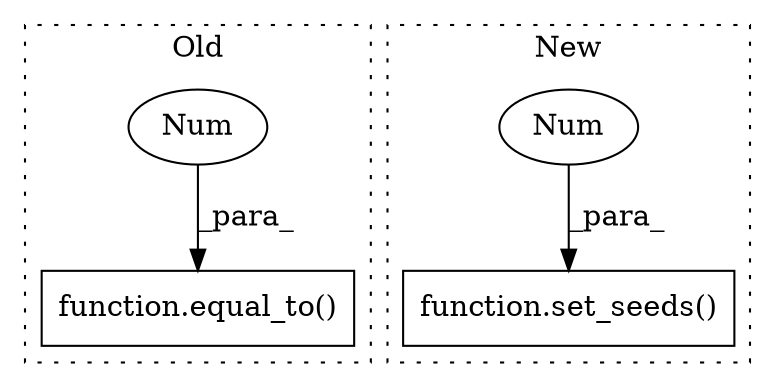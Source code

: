 digraph G {
subgraph cluster0 {
1 [label="function.equal_to()" a="75" s="1766,1776" l="9,1" shape="box"];
3 [label="Num" a="76" s="1775" l="1" shape="ellipse"];
label = "Old";
style="dotted";
}
subgraph cluster1 {
2 [label="function.set_seeds()" a="75" s="1310,1322" l="10,1" shape="box"];
4 [label="Num" a="76" s="1320" l="2" shape="ellipse"];
label = "New";
style="dotted";
}
3 -> 1 [label="_para_"];
4 -> 2 [label="_para_"];
}